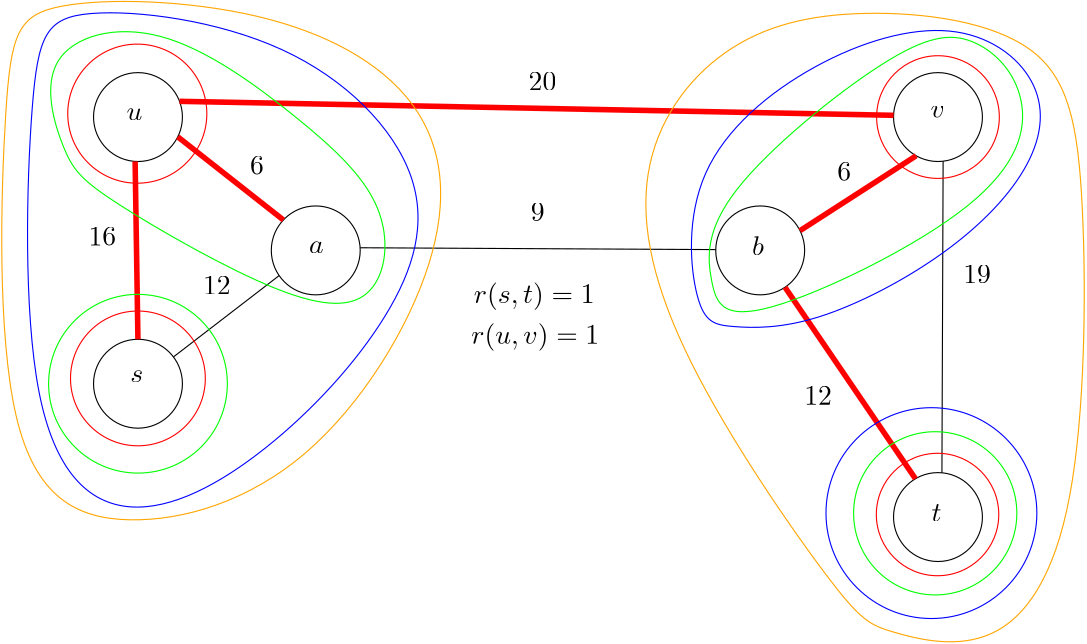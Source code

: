 <?xml version="1.0"?>
<!DOCTYPE ipe SYSTEM "ipe.dtd">
<ipe version="70206" creator="Ipe 7.2.11">
<info created="D:20190409095023" modified="D:20190409103037"/>
<ipestyle name="basic">
<symbol name="arrow/arc(spx)">
<path stroke="sym-stroke" fill="sym-stroke" pen="sym-pen">
0 0 m
-1 0.333 l
-1 -0.333 l
h
</path>
</symbol>
<symbol name="arrow/farc(spx)">
<path stroke="sym-stroke" fill="white" pen="sym-pen">
0 0 m
-1 0.333 l
-1 -0.333 l
h
</path>
</symbol>
<symbol name="arrow/ptarc(spx)">
<path stroke="sym-stroke" fill="sym-stroke" pen="sym-pen">
0 0 m
-1 0.333 l
-0.8 0 l
-1 -0.333 l
h
</path>
</symbol>
<symbol name="arrow/fptarc(spx)">
<path stroke="sym-stroke" fill="white" pen="sym-pen">
0 0 m
-1 0.333 l
-0.8 0 l
-1 -0.333 l
h
</path>
</symbol>
<symbol name="mark/circle(sx)" transformations="translations">
<path fill="sym-stroke">
0.6 0 0 0.6 0 0 e
0.4 0 0 0.4 0 0 e
</path>
</symbol>
<symbol name="mark/disk(sx)" transformations="translations">
<path fill="sym-stroke">
0.6 0 0 0.6 0 0 e
</path>
</symbol>
<symbol name="mark/fdisk(sfx)" transformations="translations">
<group>
<path fill="sym-fill">
0.5 0 0 0.5 0 0 e
</path>
<path fill="sym-stroke" fillrule="eofill">
0.6 0 0 0.6 0 0 e
0.4 0 0 0.4 0 0 e
</path>
</group>
</symbol>
<symbol name="mark/box(sx)" transformations="translations">
<path fill="sym-stroke" fillrule="eofill">
-0.6 -0.6 m
0.6 -0.6 l
0.6 0.6 l
-0.6 0.6 l
h
-0.4 -0.4 m
0.4 -0.4 l
0.4 0.4 l
-0.4 0.4 l
h
</path>
</symbol>
<symbol name="mark/square(sx)" transformations="translations">
<path fill="sym-stroke">
-0.6 -0.6 m
0.6 -0.6 l
0.6 0.6 l
-0.6 0.6 l
h
</path>
</symbol>
<symbol name="mark/fsquare(sfx)" transformations="translations">
<group>
<path fill="sym-fill">
-0.5 -0.5 m
0.5 -0.5 l
0.5 0.5 l
-0.5 0.5 l
h
</path>
<path fill="sym-stroke" fillrule="eofill">
-0.6 -0.6 m
0.6 -0.6 l
0.6 0.6 l
-0.6 0.6 l
h
-0.4 -0.4 m
0.4 -0.4 l
0.4 0.4 l
-0.4 0.4 l
h
</path>
</group>
</symbol>
<symbol name="mark/cross(sx)" transformations="translations">
<group>
<path fill="sym-stroke">
-0.43 -0.57 m
0.57 0.43 l
0.43 0.57 l
-0.57 -0.43 l
h
</path>
<path fill="sym-stroke">
-0.43 0.57 m
0.57 -0.43 l
0.43 -0.57 l
-0.57 0.43 l
h
</path>
</group>
</symbol>
<symbol name="arrow/fnormal(spx)">
<path stroke="sym-stroke" fill="white" pen="sym-pen">
0 0 m
-1 0.333 l
-1 -0.333 l
h
</path>
</symbol>
<symbol name="arrow/pointed(spx)">
<path stroke="sym-stroke" fill="sym-stroke" pen="sym-pen">
0 0 m
-1 0.333 l
-0.8 0 l
-1 -0.333 l
h
</path>
</symbol>
<symbol name="arrow/fpointed(spx)">
<path stroke="sym-stroke" fill="white" pen="sym-pen">
0 0 m
-1 0.333 l
-0.8 0 l
-1 -0.333 l
h
</path>
</symbol>
<symbol name="arrow/linear(spx)">
<path stroke="sym-stroke" pen="sym-pen">
-1 0.333 m
0 0 l
-1 -0.333 l
</path>
</symbol>
<symbol name="arrow/fdouble(spx)">
<path stroke="sym-stroke" fill="white" pen="sym-pen">
0 0 m
-1 0.333 l
-1 -0.333 l
h
-1 0 m
-2 0.333 l
-2 -0.333 l
h
</path>
</symbol>
<symbol name="arrow/double(spx)">
<path stroke="sym-stroke" fill="sym-stroke" pen="sym-pen">
0 0 m
-1 0.333 l
-1 -0.333 l
h
-1 0 m
-2 0.333 l
-2 -0.333 l
h
</path>
</symbol>
<pen name="heavier" value="0.8"/>
<pen name="fat" value="1.2"/>
<pen name="ultrafat" value="2"/>
<symbolsize name="large" value="5"/>
<symbolsize name="small" value="2"/>
<symbolsize name="tiny" value="1.1"/>
<arrowsize name="large" value="10"/>
<arrowsize name="small" value="5"/>
<arrowsize name="tiny" value="3"/>
<color name="red" value="1 0 0"/>
<color name="green" value="0 1 0"/>
<color name="blue" value="0 0 1"/>
<color name="yellow" value="1 1 0"/>
<color name="orange" value="1 0.647 0"/>
<color name="gold" value="1 0.843 0"/>
<color name="purple" value="0.627 0.125 0.941"/>
<color name="gray" value="0.745"/>
<color name="brown" value="0.647 0.165 0.165"/>
<color name="navy" value="0 0 0.502"/>
<color name="pink" value="1 0.753 0.796"/>
<color name="seagreen" value="0.18 0.545 0.341"/>
<color name="turquoise" value="0.251 0.878 0.816"/>
<color name="violet" value="0.933 0.51 0.933"/>
<color name="darkblue" value="0 0 0.545"/>
<color name="darkcyan" value="0 0.545 0.545"/>
<color name="darkgray" value="0.663"/>
<color name="darkgreen" value="0 0.392 0"/>
<color name="darkmagenta" value="0.545 0 0.545"/>
<color name="darkorange" value="1 0.549 0"/>
<color name="darkred" value="0.545 0 0"/>
<color name="lightblue" value="0.678 0.847 0.902"/>
<color name="lightcyan" value="0.878 1 1"/>
<color name="lightgray" value="0.827"/>
<color name="lightgreen" value="0.565 0.933 0.565"/>
<color name="lightyellow" value="1 1 0.878"/>
<dashstyle name="dashed" value="[4] 0"/>
<dashstyle name="dotted" value="[1 3] 0"/>
<dashstyle name="dash dotted" value="[4 2 1 2] 0"/>
<dashstyle name="dash dot dotted" value="[4 2 1 2 1 2] 0"/>
<textsize name="large" value="\large"/>
<textsize name="Large" value="\Large"/>
<textsize name="LARGE" value="\LARGE"/>
<textsize name="huge" value="\huge"/>
<textsize name="Huge" value="\Huge"/>
<textsize name="small" value="\small"/>
<textsize name="footnote" value="\footnotesize"/>
<textsize name="tiny" value="\tiny"/>
<textstyle name="center" begin="\begin{center}" end="\end{center}"/>
<textstyle name="itemize" begin="\begin{itemize}" end="\end{itemize}"/>
<textstyle name="item" begin="\begin{itemize}\item{}" end="\end{itemize}"/>
<gridsize name="4 pts" value="4"/>
<gridsize name="8 pts (~3 mm)" value="8"/>
<gridsize name="16 pts (~6 mm)" value="16"/>
<gridsize name="32 pts (~12 mm)" value="32"/>
<gridsize name="10 pts (~3.5 mm)" value="10"/>
<gridsize name="20 pts (~7 mm)" value="20"/>
<gridsize name="14 pts (~5 mm)" value="14"/>
<gridsize name="28 pts (~10 mm)" value="28"/>
<gridsize name="56 pts (~20 mm)" value="56"/>
<anglesize name="90 deg" value="90"/>
<anglesize name="60 deg" value="60"/>
<anglesize name="45 deg" value="45"/>
<anglesize name="30 deg" value="30"/>
<anglesize name="22.5 deg" value="22.5"/>
<opacity name="10%" value="0.1"/>
<opacity name="30%" value="0.3"/>
<opacity name="50%" value="0.5"/>
<opacity name="75%" value="0.75"/>
<tiling name="falling" angle="-60" step="4" width="1"/>
<tiling name="rising" angle="30" step="4" width="1"/>
</ipestyle>
<page>
<layer name="alpha"/>
<view layers="alpha" active="alpha"/>
<path layer="alpha" stroke="black">
16 0 0 16 192 800 e
</path>
<path stroke="black">
16 0 0 16 192 704 e
</path>
<path stroke="black">
16 0 0 16 256 752 e
</path>
<path stroke="black">
16 0 0 16 416 752 e
</path>
<path stroke="black">
16 0 0 16 480 800 e
</path>
<path stroke="black">
16 0 0 16 480 656 e
</path>
<path stroke="red" pen="ultrafat">
190.973 784.033 m
191.979 720 l
</path>
<path stroke="black">
204.765 713.647 m
242.816 742.934 l
</path>
<path stroke="red" pen="ultrafat">
206.328 792.879 m
244.338 762.954 l
</path>
<path stroke="red" pen="ultrafat">
206.963 805.666 m
464.012 800.627 l
</path>
<path stroke="red" pen="ultrafat">
472.137 786.066 m
430.333 759.11 l
</path>
<path stroke="black">
481.852 784.107 m
481.422 671.937 l
</path>
<path stroke="red" pen="ultrafat">
424.93 738.724 m
471.883 669.788 l
</path>
<path stroke="black">
271.972 752.953 m
400.003 752.287 l
</path>
<text matrix="1 0 0 1 28.6207 -6.39609" transformations="translations" pos="304 816" stroke="black" type="label" width="9.963" height="6.42" depth="0" valign="baseline" style="math">20</text>
<text transformations="translations" pos="174.185 753.74" stroke="black" type="label" width="9.963" height="6.42" depth="0" valign="baseline" style="math">16</text>
<text matrix="1 0 0 1 2.2955 -6.75607" transformations="translations" pos="230.059 786.039" stroke="black" type="label" width="4.981" height="6.42" depth="0" valign="baseline" style="math">6</text>
<text transformations="translations" pos="333.414 762.549" stroke="black" type="label" width="4.981" height="6.42" depth="0" valign="baseline" style="math">9</text>
<text matrix="1 0 0 1 -3.03893 -7.4395" transformations="translations" pos="434.904 703.855" stroke="black" type="label" width="9.963" height="6.42" depth="0" valign="baseline" style="math">12</text>
<text transformations="translations" pos="489.099 740.142" stroke="black" type="label" width="9.963" height="6.42" depth="0" valign="baseline" style="math">19</text>
<text matrix="1 0 0 1 1.05645 -4.11103" transformations="translations" pos="186.797 802.947" stroke="black" type="label" width="5.703" height="4.289" depth="0" valign="baseline" style="math">u</text>
<text matrix="1 0 0 1 3.61019 -5.39964" transformations="translations" pos="185.587 709.904" stroke="black" type="label" width="4.67" height="4.289" depth="0" valign="baseline" style="math">s</text>
<text matrix="1 0 0 1 3.28152 -5.6944" transformations="translations" pos="250.307 756.672" stroke="black" type="label" width="5.266" height="4.289" depth="0" valign="baseline" style="math">a</text>
<text matrix="1 0 0 1 -0.174771 -6.1222" transformations="translations" pos="413.256 756.388" stroke="black" type="label" width="4.276" height="6.918" depth="0" valign="baseline" style="math">b</text>
<text matrix="1 0 0 1 -1.73728 -5.6631" transformations="translations" pos="479.019 805.501" stroke="black" type="label" width="5.187" height="4.289" depth="0" valign="baseline" style="math">v</text>
<text matrix="1 0 0 1 5.08662 -8.99418" transformations="translations" pos="472.579 663.425" stroke="black" type="label" width="3.598" height="6.128" depth="0" valign="baseline" style="math">t</text>
<text matrix="1 0 0 1 6.17959 -1.41643" transformations="translations" pos="209.241 737.58" stroke="black" type="label" width="9.963" height="6.42" depth="0" valign="baseline" style="math">12</text>
<text transformations="translations" pos="312.88 733.023" stroke="black" type="label" width="43.48" height="7.473" depth="2.49" valign="baseline" style="math">r(s,t)=1</text>
<text matrix="1 0 0 1 -10.6767 3.78757" transformations="translations" pos="322.617 714.628" stroke="black" type="label" width="46.103" height="7.473" depth="2.49" valign="baseline" style="math">r(u,v)=1</text>
<text matrix="1 0 0 1 -4.25711 -6.95432" transformations="translations" pos="448 784" stroke="black" type="label" width="4.981" height="6.42" depth="0" valign="baseline" style="math">6</text>
<path stroke="red">
25.0361 0 0 25.0361 191.751 801.223 e
</path>
<path stroke="red">
24.2635 0 0 24.2635 191.977 705.915 e
</path>
<path stroke="green">
32.1731 0 0 32.1731 192 704 e
</path>
<path stroke="green">
165.501 784.7
174.545 773.596
248.833 731.155
279.879 731.429
284.29 768.442
251.835 798.951
198.58 837.622
154.01 824.84 u
</path>
<path stroke="red">
22.0846 0 0 22.0846 480 800 e
</path>
<path stroke="green">
397.738 739.145
395.398 769.407
467.351 828.01
492.972 831.503
515.192 808.605
505.642 769.576
404.846 720.455 u
</path>
<path stroke="blue">
392.26 726.807
387.867 782.595
434.841 822.128
487.578 837.353
519.258 814.208
516.989 783.451
484.883 749.845
433.542 723.533
403.268 724.298 u
</path>
<path stroke="red">
22.037 0 0 22.037 479.846 656.917 e
</path>
<path stroke="green">
29.3809 0 0 29.3809 479.009 657.35 e
</path>
<path stroke="blue">
37.9551 0 0 37.9551 477.639 657.426 e
</path>
<path stroke="blue">
153.009 823.244
149.599 683.589
186.732 649.404
238.633 676.888
286.487 728.706
301.113 778.531
249.848 831.247
161.912 842.278 u
</path>
<path stroke="orange">
143.819 823.124
140.071 670.885
184.814 647.625
255.412 668.689
306.434 751.478
299.362 808.952
239.57 841.248
151.073 843.786 u
</path>
<path stroke="orange">
448.974 620.139
382.736 716.422
367.627 783.088
400.85 828.897
450.37 840.982
523.458 831.161
533.973 780.616
532.363 649.096
501.066 604.966
458.827 615.522 u
</path>
</page>
</ipe>

